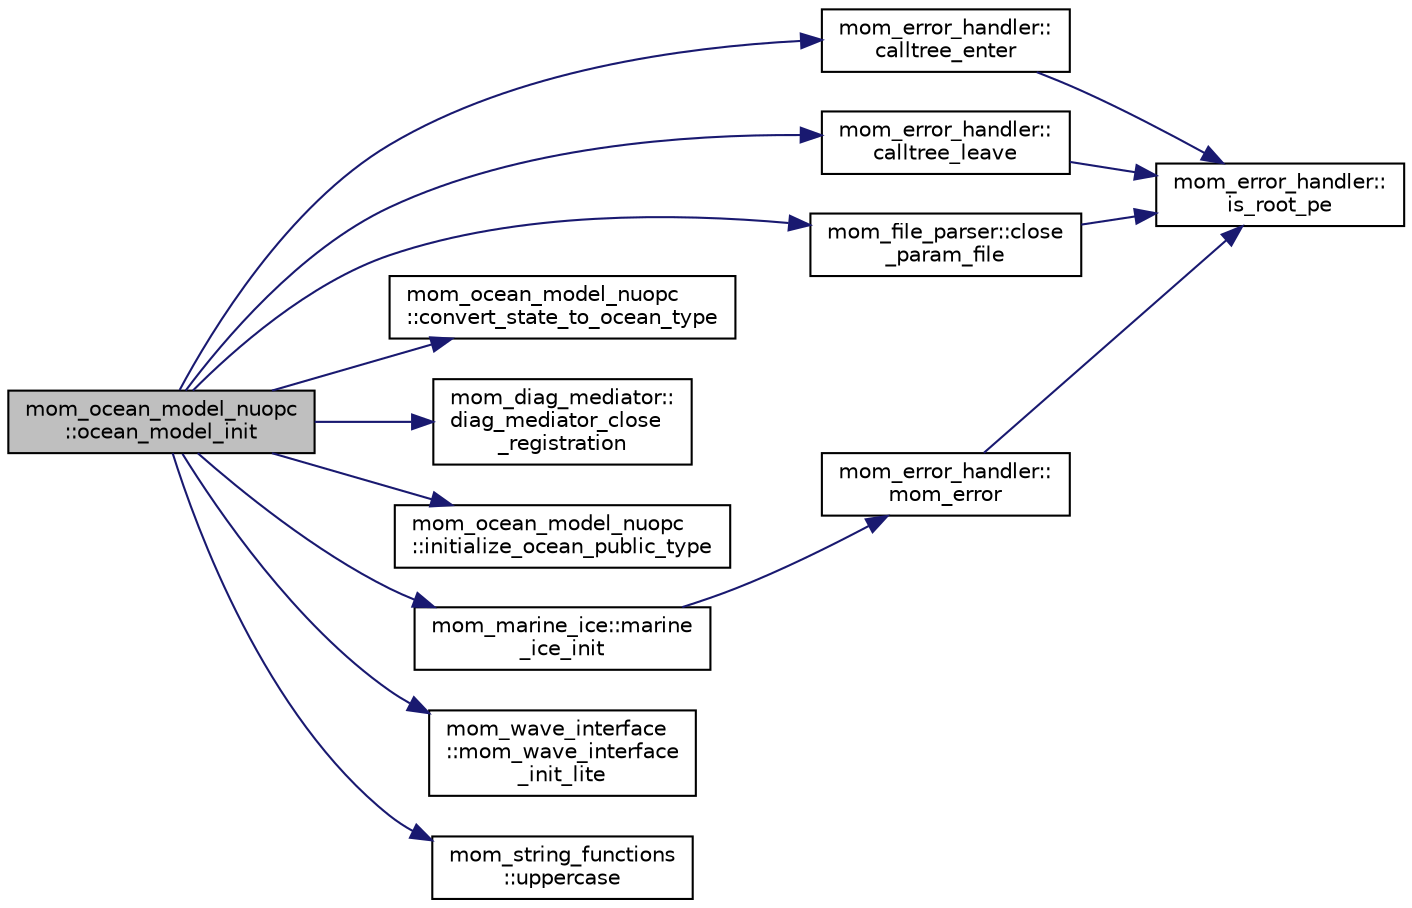digraph "mom_ocean_model_nuopc::ocean_model_init"
{
 // INTERACTIVE_SVG=YES
 // LATEX_PDF_SIZE
  edge [fontname="Helvetica",fontsize="10",labelfontname="Helvetica",labelfontsize="10"];
  node [fontname="Helvetica",fontsize="10",shape=record];
  rankdir="LR";
  Node1 [label="mom_ocean_model_nuopc\l::ocean_model_init",height=0.2,width=0.4,color="black", fillcolor="grey75", style="filled", fontcolor="black",tooltip="ocean_model_init initializes the ocean model, including registering fields for restarts and reading r..."];
  Node1 -> Node2 [color="midnightblue",fontsize="10",style="solid",fontname="Helvetica"];
  Node2 [label="mom_error_handler::\lcalltree_enter",height=0.2,width=0.4,color="black", fillcolor="white", style="filled",URL="$namespacemom__error__handler.html#a9cda07a87815f0e5594066162b4345c3",tooltip="Writes a message about entering a subroutine if call tree reporting is active."];
  Node2 -> Node3 [color="midnightblue",fontsize="10",style="solid",fontname="Helvetica"];
  Node3 [label="mom_error_handler::\lis_root_pe",height=0.2,width=0.4,color="black", fillcolor="white", style="filled",URL="$namespacemom__error__handler.html#ad5f00a53059c72fe2332d1436c80ca71",tooltip="This returns .true. if the current PE is the root PE."];
  Node1 -> Node4 [color="midnightblue",fontsize="10",style="solid",fontname="Helvetica"];
  Node4 [label="mom_error_handler::\lcalltree_leave",height=0.2,width=0.4,color="black", fillcolor="white", style="filled",URL="$namespacemom__error__handler.html#a88ea67781e2ed9b73ab7eac8ea5e8578",tooltip="Writes a message about leaving a subroutine if call tree reporting is active."];
  Node4 -> Node3 [color="midnightblue",fontsize="10",style="solid",fontname="Helvetica"];
  Node1 -> Node5 [color="midnightblue",fontsize="10",style="solid",fontname="Helvetica"];
  Node5 [label="mom_file_parser::close\l_param_file",height=0.2,width=0.4,color="black", fillcolor="white", style="filled",URL="$namespacemom__file__parser.html#a5b47aa31f8cffc5bf495f8d3f2e9c001",tooltip="Close any open input files and deallocate memory associated with this param_file_type...."];
  Node5 -> Node3 [color="midnightblue",fontsize="10",style="solid",fontname="Helvetica"];
  Node1 -> Node6 [color="midnightblue",fontsize="10",style="solid",fontname="Helvetica"];
  Node6 [label="mom_ocean_model_nuopc\l::convert_state_to_ocean_type",height=0.2,width=0.4,color="black", fillcolor="white", style="filled",URL="$namespacemom__ocean__model__nuopc.html#ae782631a89b80e2276c045a4c9e9343e",tooltip="This subroutine translates the coupler's ocean_data_type into MOM's surface state variable...."];
  Node1 -> Node7 [color="midnightblue",fontsize="10",style="solid",fontname="Helvetica"];
  Node7 [label="mom_diag_mediator::\ldiag_mediator_close\l_registration",height=0.2,width=0.4,color="black", fillcolor="white", style="filled",URL="$namespacemom__diag__mediator.html#ab6b7493efa5caee06547dafdba29361b",tooltip=" "];
  Node1 -> Node8 [color="midnightblue",fontsize="10",style="solid",fontname="Helvetica"];
  Node8 [label="mom_ocean_model_nuopc\l::initialize_ocean_public_type",height=0.2,width=0.4,color="black", fillcolor="white", style="filled",URL="$namespacemom__ocean__model__nuopc.html#aa627366c4d3394fef1431c429139d802",tooltip="Initialize the public ocean type."];
  Node1 -> Node9 [color="midnightblue",fontsize="10",style="solid",fontname="Helvetica"];
  Node9 [label="mom_marine_ice::marine\l_ice_init",height=0.2,width=0.4,color="black", fillcolor="white", style="filled",URL="$namespacemom__marine__ice.html#a72f210b9737887a318aa7dd2779e8850",tooltip="Initialize control structure for MOM_marine_ice."];
  Node9 -> Node10 [color="midnightblue",fontsize="10",style="solid",fontname="Helvetica"];
  Node10 [label="mom_error_handler::\lmom_error",height=0.2,width=0.4,color="black", fillcolor="white", style="filled",URL="$namespacemom__error__handler.html#a460cfb79a06c29fc249952c2a3710d67",tooltip="This provides a convenient interface for writing an mpp_error message with run-time filter based on a..."];
  Node10 -> Node3 [color="midnightblue",fontsize="10",style="solid",fontname="Helvetica"];
  Node1 -> Node11 [color="midnightblue",fontsize="10",style="solid",fontname="Helvetica"];
  Node11 [label="mom_wave_interface\l::mom_wave_interface\l_init_lite",height=0.2,width=0.4,color="black", fillcolor="white", style="filled",URL="$namespacemom__wave__interface.html#ad2bad416c49ca81a4e5822b70d2e14b9",tooltip="A 'lite' init subroutine to initialize a few inputs needed if using wave information with the wind-sp..."];
  Node1 -> Node12 [color="midnightblue",fontsize="10",style="solid",fontname="Helvetica"];
  Node12 [label="mom_string_functions\l::uppercase",height=0.2,width=0.4,color="black", fillcolor="white", style="filled",URL="$namespacemom__string__functions.html#aca148baf726de2f028b7e7baad3c85d4",tooltip="Return a string in which all uppercase letters have been replaced by their lowercase counterparts."];
}
